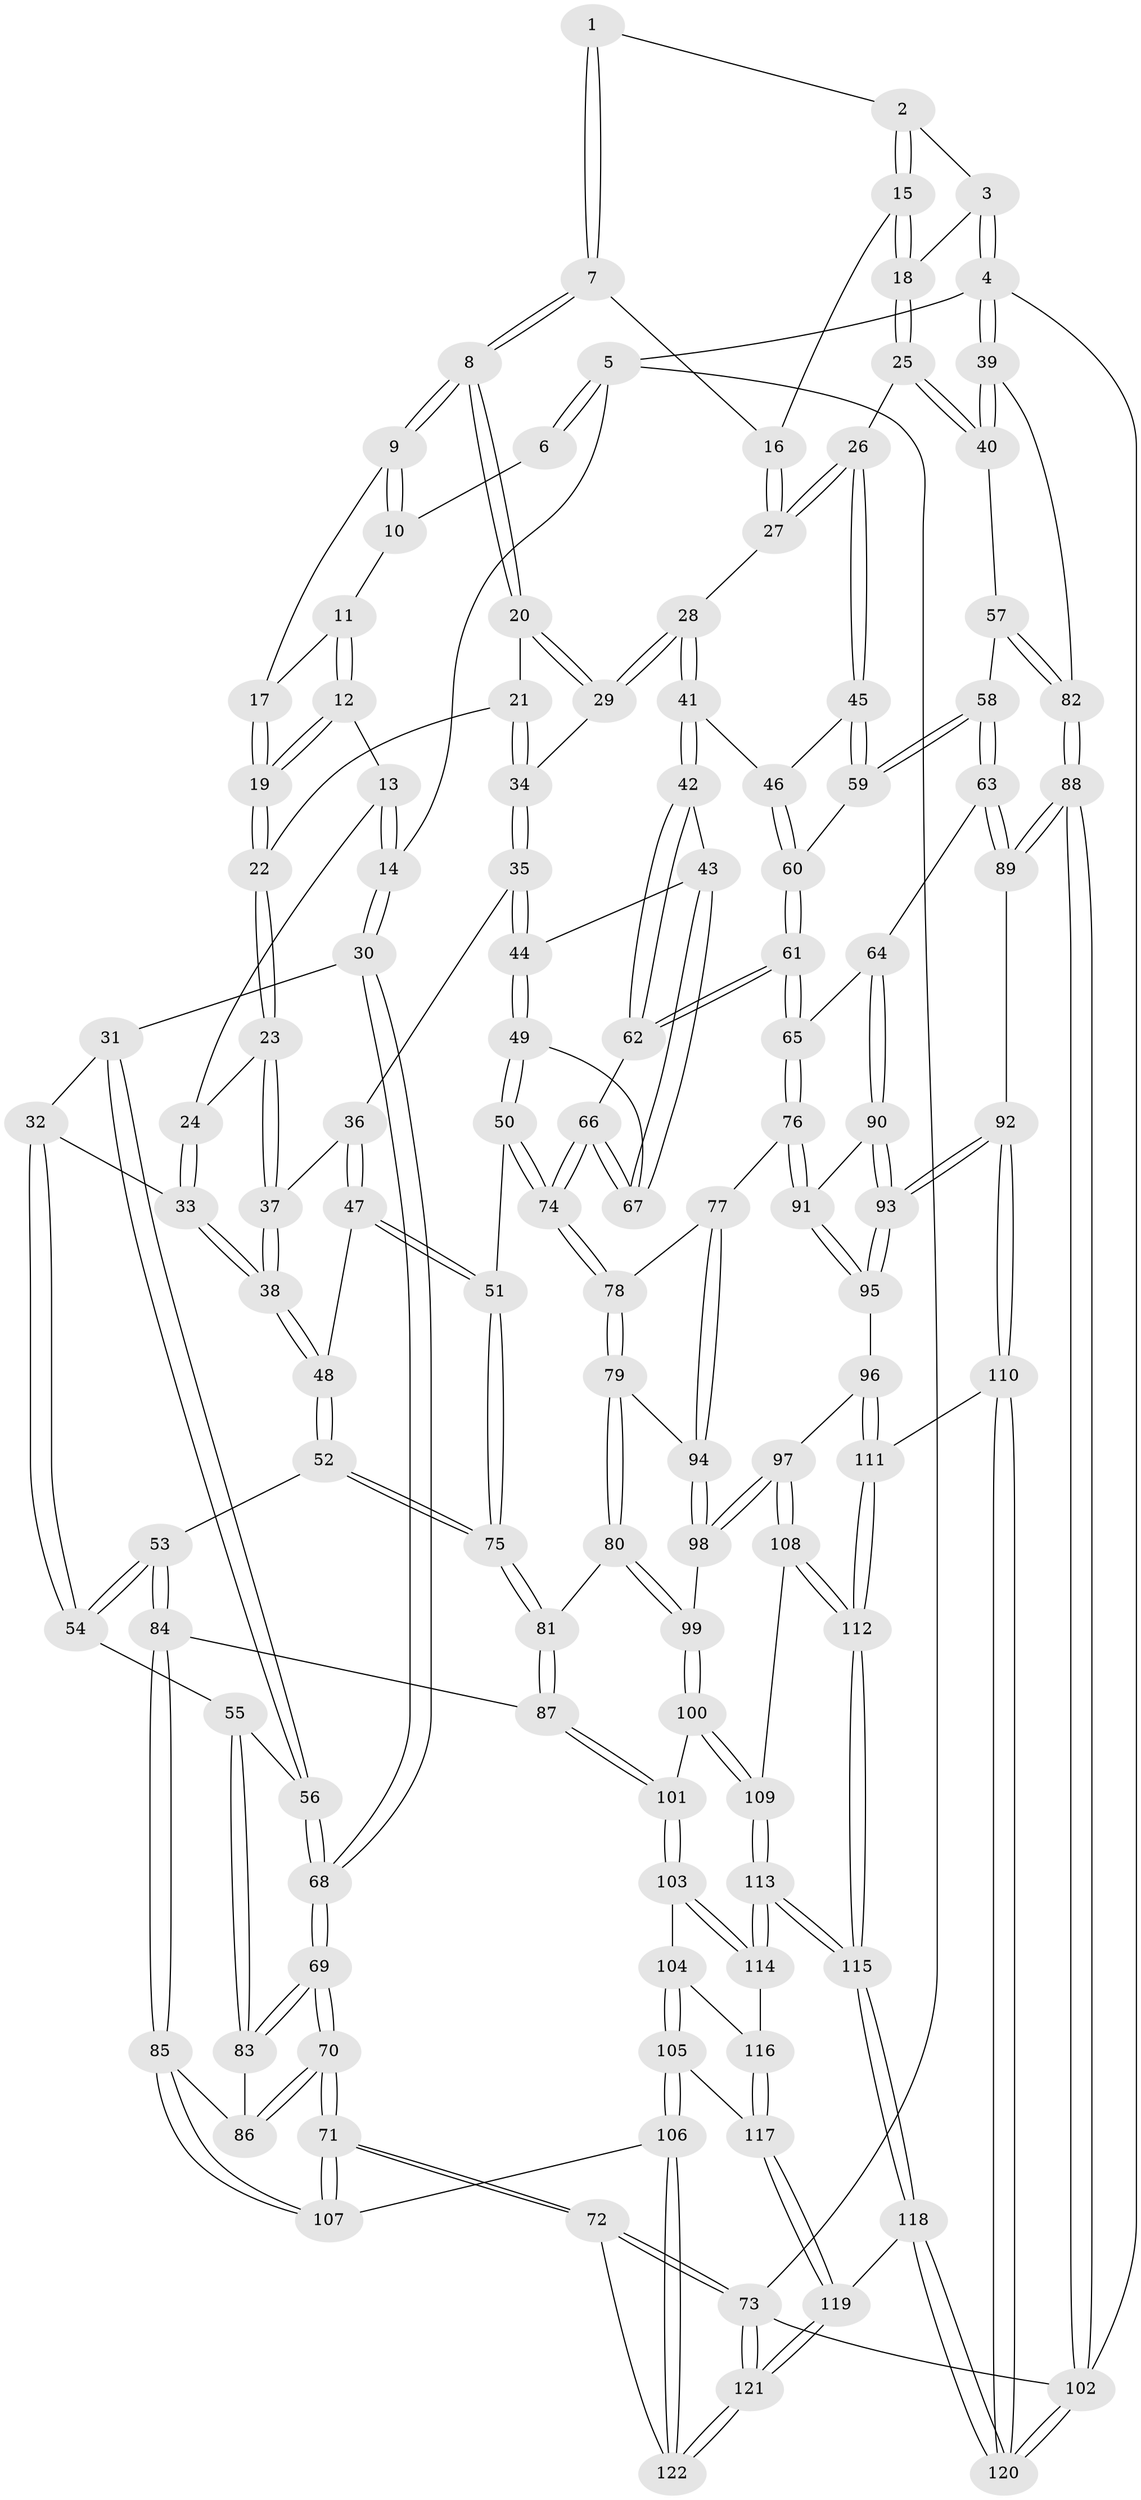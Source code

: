 // Generated by graph-tools (version 1.1) at 2025/27/03/09/25 03:27:08]
// undirected, 122 vertices, 302 edges
graph export_dot {
graph [start="1"]
  node [color=gray90,style=filled];
  1 [pos="+0.6162778491000125+0"];
  2 [pos="+0.8689734580187732+0"];
  3 [pos="+1+0"];
  4 [pos="+1+0"];
  5 [pos="+0+0"];
  6 [pos="+0.4556791581576685+0"];
  7 [pos="+0.6183715739650177+0.07288016556400277"];
  8 [pos="+0.6147296768501668+0.07735236712798643"];
  9 [pos="+0.515325694089529+0.06090588468567054"];
  10 [pos="+0.45607030111359265+0"];
  11 [pos="+0.41616259049265314+0.03447668313769778"];
  12 [pos="+0.3586518800238618+0.08020222764702901"];
  13 [pos="+0.321645073753582+0.07933029603036944"];
  14 [pos="+0+0"];
  15 [pos="+0.8019674128312817+0.05778792766057715"];
  16 [pos="+0.7790021604796791+0.06729446996420507"];
  17 [pos="+0.4921391599065723+0.07314645078910566"];
  18 [pos="+0.9049938039902524+0.1761036010086801"];
  19 [pos="+0.4489253081733036+0.15653447128869885"];
  20 [pos="+0.6123749422892366+0.10604359132581419"];
  21 [pos="+0.46625697876642597+0.19860873613646898"];
  22 [pos="+0.45792969452635257+0.19450386030435293"];
  23 [pos="+0.38873713206547933+0.2296517520628523"];
  24 [pos="+0.3178075513676182+0.19734272478711468"];
  25 [pos="+0.9235215313630849+0.2190061362620865"];
  26 [pos="+0.8804107187447521+0.24217071800850284"];
  27 [pos="+0.702592532963267+0.2195933108722548"];
  28 [pos="+0.65481061371751+0.23619690440682226"];
  29 [pos="+0.6531914612967274+0.23409181703386167"];
  30 [pos="+0+0"];
  31 [pos="+0.059894427189116216+0.17036435249538842"];
  32 [pos="+0.07980822080060666+0.1840480042371742"];
  33 [pos="+0.20952325375807931+0.2530395063386299"];
  34 [pos="+0.47690246952139353+0.21116156998579794"];
  35 [pos="+0.49748673793306214+0.2912660343493782"];
  36 [pos="+0.40757639716234345+0.32394108276723377"];
  37 [pos="+0.3873373115954765+0.23723872084562067"];
  38 [pos="+0.269844293771828+0.36217990862534916"];
  39 [pos="+1+0.2514753847847893"];
  40 [pos="+0.9731193136512861+0.23811298655960886"];
  41 [pos="+0.648368157579674+0.2872774909724705"];
  42 [pos="+0.6459825040173566+0.29133814813035747"];
  43 [pos="+0.577054182997545+0.3350451901980809"];
  44 [pos="+0.5462749617807354+0.3501782616636542"];
  45 [pos="+0.8319133481704423+0.30776757787764636"];
  46 [pos="+0.7020365621643221+0.3080732680530112"];
  47 [pos="+0.3950465697751781+0.3606256029207255"];
  48 [pos="+0.27592517948396+0.3858901727360658"];
  49 [pos="+0.5226702255047696+0.4045350055349783"];
  50 [pos="+0.5117706138101442+0.42023038833614923"];
  51 [pos="+0.4915923245214564+0.4288647103734924"];
  52 [pos="+0.2600869538243995+0.4378010052912068"];
  53 [pos="+0.2311280143140669+0.45789694608023085"];
  54 [pos="+0.17040910559076958+0.45841263184950914"];
  55 [pos="+0.10434139027808777+0.4729081335300186"];
  56 [pos="+0.07658083416611956+0.42522948599443716"];
  57 [pos="+0.9082909009628846+0.46216777263269965"];
  58 [pos="+0.8626196377929414+0.4839285262634017"];
  59 [pos="+0.826310418096212+0.32392344495027586"];
  60 [pos="+0.7640598995931239+0.3735844570758245"];
  61 [pos="+0.7311364846488996+0.4543806939502758"];
  62 [pos="+0.7042496571711755+0.4439261596656347"];
  63 [pos="+0.8609650476390527+0.4856657322047679"];
  64 [pos="+0.8035545516283445+0.5103519255420941"];
  65 [pos="+0.7667708439254625+0.4940614782778631"];
  66 [pos="+0.6863539407783836+0.4479686408772482"];
  67 [pos="+0.6520489753696659+0.4322312250668825"];
  68 [pos="+0+0.3109219804006067"];
  69 [pos="+0+0.5475003337767077"];
  70 [pos="+0+0.6734617792537503"];
  71 [pos="+0+0.8003101090152095"];
  72 [pos="+0+0.8278225662486036"];
  73 [pos="+0+1"];
  74 [pos="+0.5983931345628284+0.5068118894807115"];
  75 [pos="+0.41830714954818266+0.5408930839246914"];
  76 [pos="+0.6492035190907249+0.5832202494560742"];
  77 [pos="+0.6307125224988108+0.5808369588738297"];
  78 [pos="+0.5988807391493718+0.5300156265438607"];
  79 [pos="+0.433624723560738+0.5990365880367292"];
  80 [pos="+0.4327437534288711+0.5990058115484829"];
  81 [pos="+0.42812218568091776+0.597270065202349"];
  82 [pos="+1+0.5190925007986076"];
  83 [pos="+0.06819477473873042+0.51639768259856"];
  84 [pos="+0.23129415614036927+0.6739011033638762"];
  85 [pos="+0.16995318996873074+0.7098672295773547"];
  86 [pos="+0.10586903410025898+0.6210472466101921"];
  87 [pos="+0.3443365945170707+0.6773078547920952"];
  88 [pos="+1+0.726068930664173"];
  89 [pos="+1+0.7458299681309116"];
  90 [pos="+0.8019461453670859+0.5745944494242471"];
  91 [pos="+0.713769903020059+0.6567235199052779"];
  92 [pos="+0.9685210716017915+0.7724391504552678"];
  93 [pos="+0.897088923032314+0.7229030704952819"];
  94 [pos="+0.5805359110188475+0.6439844292737319"];
  95 [pos="+0.7102816940428567+0.702652405128535"];
  96 [pos="+0.6706759335717064+0.7479200557436574"];
  97 [pos="+0.6266699218534751+0.7587492078644845"];
  98 [pos="+0.6110255842978232+0.7464028410341498"];
  99 [pos="+0.5157507720053882+0.7428610026337814"];
  100 [pos="+0.45711753592017923+0.7934072066734713"];
  101 [pos="+0.39212767779025487+0.7967938989690049"];
  102 [pos="+1+1"];
  103 [pos="+0.38772011728000966+0.8074068460570465"];
  104 [pos="+0.35847027439600776+0.8393256244481917"];
  105 [pos="+0.284250579130691+0.8790240524728523"];
  106 [pos="+0.19380538968755784+0.8984352310603493"];
  107 [pos="+0.13566317630444719+0.7760285626378197"];
  108 [pos="+0.6203586611920591+0.7828251708173982"];
  109 [pos="+0.5147761763843259+0.851802669403785"];
  110 [pos="+0.9165205937350094+0.8293698342740465"];
  111 [pos="+0.7881736357210626+0.8527098085626875"];
  112 [pos="+0.6478720066865193+1"];
  113 [pos="+0.5136275845688238+0.9429890461744761"];
  114 [pos="+0.4659789980083982+0.9179387899059805"];
  115 [pos="+0.6137651066882205+1"];
  116 [pos="+0.39575476520875114+0.9263747264142651"];
  117 [pos="+0.3753136025897818+0.9636689220951488"];
  118 [pos="+0.6143653571334164+1"];
  119 [pos="+0.392009179567915+1"];
  120 [pos="+0.8620302064808981+1"];
  121 [pos="+0.13047244256513227+1"];
  122 [pos="+0.18660730518704707+0.9420240847306992"];
  1 -- 2;
  1 -- 7;
  1 -- 7;
  2 -- 3;
  2 -- 15;
  2 -- 15;
  3 -- 4;
  3 -- 4;
  3 -- 18;
  4 -- 5;
  4 -- 39;
  4 -- 39;
  4 -- 102;
  5 -- 6;
  5 -- 6;
  5 -- 14;
  5 -- 73;
  6 -- 10;
  7 -- 8;
  7 -- 8;
  7 -- 16;
  8 -- 9;
  8 -- 9;
  8 -- 20;
  8 -- 20;
  9 -- 10;
  9 -- 10;
  9 -- 17;
  10 -- 11;
  11 -- 12;
  11 -- 12;
  11 -- 17;
  12 -- 13;
  12 -- 19;
  12 -- 19;
  13 -- 14;
  13 -- 14;
  13 -- 24;
  14 -- 30;
  14 -- 30;
  15 -- 16;
  15 -- 18;
  15 -- 18;
  16 -- 27;
  16 -- 27;
  17 -- 19;
  17 -- 19;
  18 -- 25;
  18 -- 25;
  19 -- 22;
  19 -- 22;
  20 -- 21;
  20 -- 29;
  20 -- 29;
  21 -- 22;
  21 -- 34;
  21 -- 34;
  22 -- 23;
  22 -- 23;
  23 -- 24;
  23 -- 37;
  23 -- 37;
  24 -- 33;
  24 -- 33;
  25 -- 26;
  25 -- 40;
  25 -- 40;
  26 -- 27;
  26 -- 27;
  26 -- 45;
  26 -- 45;
  27 -- 28;
  28 -- 29;
  28 -- 29;
  28 -- 41;
  28 -- 41;
  29 -- 34;
  30 -- 31;
  30 -- 68;
  30 -- 68;
  31 -- 32;
  31 -- 56;
  31 -- 56;
  32 -- 33;
  32 -- 54;
  32 -- 54;
  33 -- 38;
  33 -- 38;
  34 -- 35;
  34 -- 35;
  35 -- 36;
  35 -- 44;
  35 -- 44;
  36 -- 37;
  36 -- 47;
  36 -- 47;
  37 -- 38;
  37 -- 38;
  38 -- 48;
  38 -- 48;
  39 -- 40;
  39 -- 40;
  39 -- 82;
  40 -- 57;
  41 -- 42;
  41 -- 42;
  41 -- 46;
  42 -- 43;
  42 -- 62;
  42 -- 62;
  43 -- 44;
  43 -- 67;
  43 -- 67;
  44 -- 49;
  44 -- 49;
  45 -- 46;
  45 -- 59;
  45 -- 59;
  46 -- 60;
  46 -- 60;
  47 -- 48;
  47 -- 51;
  47 -- 51;
  48 -- 52;
  48 -- 52;
  49 -- 50;
  49 -- 50;
  49 -- 67;
  50 -- 51;
  50 -- 74;
  50 -- 74;
  51 -- 75;
  51 -- 75;
  52 -- 53;
  52 -- 75;
  52 -- 75;
  53 -- 54;
  53 -- 54;
  53 -- 84;
  53 -- 84;
  54 -- 55;
  55 -- 56;
  55 -- 83;
  55 -- 83;
  56 -- 68;
  56 -- 68;
  57 -- 58;
  57 -- 82;
  57 -- 82;
  58 -- 59;
  58 -- 59;
  58 -- 63;
  58 -- 63;
  59 -- 60;
  60 -- 61;
  60 -- 61;
  61 -- 62;
  61 -- 62;
  61 -- 65;
  61 -- 65;
  62 -- 66;
  63 -- 64;
  63 -- 89;
  63 -- 89;
  64 -- 65;
  64 -- 90;
  64 -- 90;
  65 -- 76;
  65 -- 76;
  66 -- 67;
  66 -- 67;
  66 -- 74;
  66 -- 74;
  68 -- 69;
  68 -- 69;
  69 -- 70;
  69 -- 70;
  69 -- 83;
  69 -- 83;
  70 -- 71;
  70 -- 71;
  70 -- 86;
  70 -- 86;
  71 -- 72;
  71 -- 72;
  71 -- 107;
  71 -- 107;
  72 -- 73;
  72 -- 73;
  72 -- 122;
  73 -- 121;
  73 -- 121;
  73 -- 102;
  74 -- 78;
  74 -- 78;
  75 -- 81;
  75 -- 81;
  76 -- 77;
  76 -- 91;
  76 -- 91;
  77 -- 78;
  77 -- 94;
  77 -- 94;
  78 -- 79;
  78 -- 79;
  79 -- 80;
  79 -- 80;
  79 -- 94;
  80 -- 81;
  80 -- 99;
  80 -- 99;
  81 -- 87;
  81 -- 87;
  82 -- 88;
  82 -- 88;
  83 -- 86;
  84 -- 85;
  84 -- 85;
  84 -- 87;
  85 -- 86;
  85 -- 107;
  85 -- 107;
  87 -- 101;
  87 -- 101;
  88 -- 89;
  88 -- 89;
  88 -- 102;
  88 -- 102;
  89 -- 92;
  90 -- 91;
  90 -- 93;
  90 -- 93;
  91 -- 95;
  91 -- 95;
  92 -- 93;
  92 -- 93;
  92 -- 110;
  92 -- 110;
  93 -- 95;
  93 -- 95;
  94 -- 98;
  94 -- 98;
  95 -- 96;
  96 -- 97;
  96 -- 111;
  96 -- 111;
  97 -- 98;
  97 -- 98;
  97 -- 108;
  97 -- 108;
  98 -- 99;
  99 -- 100;
  99 -- 100;
  100 -- 101;
  100 -- 109;
  100 -- 109;
  101 -- 103;
  101 -- 103;
  102 -- 120;
  102 -- 120;
  103 -- 104;
  103 -- 114;
  103 -- 114;
  104 -- 105;
  104 -- 105;
  104 -- 116;
  105 -- 106;
  105 -- 106;
  105 -- 117;
  106 -- 107;
  106 -- 122;
  106 -- 122;
  108 -- 109;
  108 -- 112;
  108 -- 112;
  109 -- 113;
  109 -- 113;
  110 -- 111;
  110 -- 120;
  110 -- 120;
  111 -- 112;
  111 -- 112;
  112 -- 115;
  112 -- 115;
  113 -- 114;
  113 -- 114;
  113 -- 115;
  113 -- 115;
  114 -- 116;
  115 -- 118;
  115 -- 118;
  116 -- 117;
  116 -- 117;
  117 -- 119;
  117 -- 119;
  118 -- 119;
  118 -- 120;
  118 -- 120;
  119 -- 121;
  119 -- 121;
  121 -- 122;
  121 -- 122;
}

